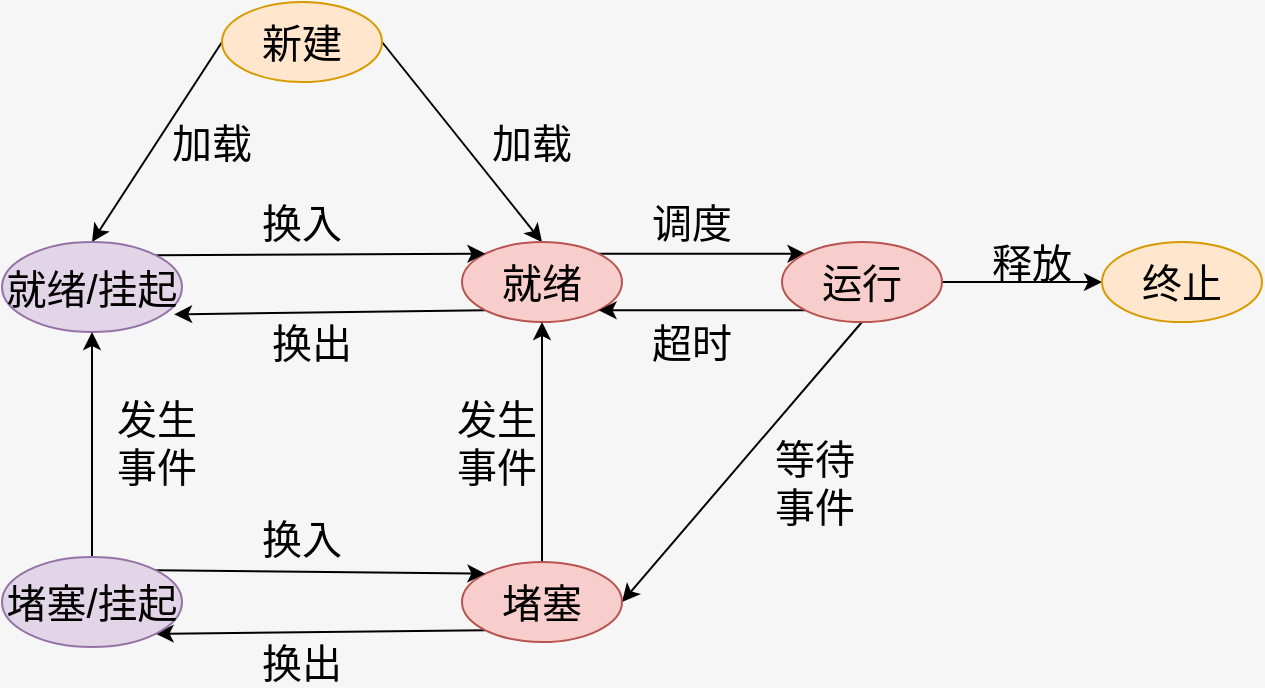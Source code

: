 <mxfile version="13.6.2" type="device"><diagram id="TRd370lZAaMtT0lFDfLy" name="第 1 页"><mxGraphModel dx="1024" dy="592" grid="1" gridSize="10" guides="1" tooltips="1" connect="1" arrows="1" fold="1" page="1" pageScale="1" pageWidth="827" pageHeight="1169" background="#F6F6F6" math="0" shadow="0"><root><mxCell id="0"/><mxCell id="1" parent="0"/><mxCell id="ZBDagsFllH7EGBUdj8Ul-56" style="rounded=0;orthogonalLoop=1;jettySize=auto;html=1;exitX=1;exitY=0.5;exitDx=0;exitDy=0;entryX=0.5;entryY=0;entryDx=0;entryDy=0;" edge="1" parent="1" source="VH9-dihHPPvnjSTCCaZD-36" target="VH9-dihHPPvnjSTCCaZD-37"><mxGeometry relative="1" as="geometry"/></mxCell><mxCell id="ZBDagsFllH7EGBUdj8Ul-59" style="edgeStyle=none;rounded=0;orthogonalLoop=1;jettySize=auto;html=1;exitX=0;exitY=0.5;exitDx=0;exitDy=0;entryX=0.5;entryY=0;entryDx=0;entryDy=0;" edge="1" parent="1" source="VH9-dihHPPvnjSTCCaZD-36" target="ZBDagsFllH7EGBUdj8Ul-58"><mxGeometry relative="1" as="geometry"/></mxCell><mxCell id="VH9-dihHPPvnjSTCCaZD-36" value="新建" style="ellipse;whiteSpace=wrap;html=1;shadow=0;labelBackgroundColor=none;sketch=0;fontSize=20;fillColor=#ffe6cc;strokeColor=#d79b00;" parent="1" vertex="1"><mxGeometry x="160" y="80" width="80" height="40" as="geometry"/></mxCell><mxCell id="VH9-dihHPPvnjSTCCaZD-42" style="edgeStyle=orthogonalEdgeStyle;curved=1;rounded=0;orthogonalLoop=1;jettySize=auto;html=1;exitX=1;exitY=0;exitDx=0;exitDy=0;entryX=0;entryY=0;entryDx=0;entryDy=0;fontSize=20;" parent="1" source="VH9-dihHPPvnjSTCCaZD-37" target="VH9-dihHPPvnjSTCCaZD-38" edge="1"><mxGeometry relative="1" as="geometry"/></mxCell><mxCell id="ZBDagsFllH7EGBUdj8Ul-63" style="edgeStyle=none;rounded=0;orthogonalLoop=1;jettySize=auto;html=1;exitX=0;exitY=1;exitDx=0;exitDy=0;entryX=0.956;entryY=0.804;entryDx=0;entryDy=0;entryPerimeter=0;" edge="1" parent="1" source="VH9-dihHPPvnjSTCCaZD-37" target="ZBDagsFllH7EGBUdj8Ul-58"><mxGeometry relative="1" as="geometry"/></mxCell><mxCell id="VH9-dihHPPvnjSTCCaZD-37" value="就绪" style="ellipse;whiteSpace=wrap;html=1;aspect=fixed;shadow=0;labelBackgroundColor=none;sketch=0;fontSize=20;fillColor=#f8cecc;strokeColor=#b85450;" parent="1" vertex="1"><mxGeometry x="280" y="200" width="80" height="40" as="geometry"/></mxCell><mxCell id="VH9-dihHPPvnjSTCCaZD-44" style="edgeStyle=orthogonalEdgeStyle;curved=1;rounded=0;orthogonalLoop=1;jettySize=auto;html=1;exitX=0;exitY=1;exitDx=0;exitDy=0;entryX=1;entryY=1;entryDx=0;entryDy=0;fontSize=20;" parent="1" source="VH9-dihHPPvnjSTCCaZD-38" target="VH9-dihHPPvnjSTCCaZD-37" edge="1"><mxGeometry relative="1" as="geometry"/></mxCell><mxCell id="VH9-dihHPPvnjSTCCaZD-45" style="edgeStyle=orthogonalEdgeStyle;curved=1;rounded=0;orthogonalLoop=1;jettySize=auto;html=1;exitX=1;exitY=0.5;exitDx=0;exitDy=0;entryX=0;entryY=0.5;entryDx=0;entryDy=0;fontSize=20;" parent="1" source="VH9-dihHPPvnjSTCCaZD-38" target="VH9-dihHPPvnjSTCCaZD-40" edge="1"><mxGeometry relative="1" as="geometry"/></mxCell><mxCell id="ZBDagsFllH7EGBUdj8Ul-57" style="rounded=0;orthogonalLoop=1;jettySize=auto;html=1;exitX=0.5;exitY=1;exitDx=0;exitDy=0;entryX=1;entryY=0.5;entryDx=0;entryDy=0;" edge="1" parent="1" source="VH9-dihHPPvnjSTCCaZD-38" target="VH9-dihHPPvnjSTCCaZD-39"><mxGeometry relative="1" as="geometry"/></mxCell><mxCell id="VH9-dihHPPvnjSTCCaZD-38" value="运行" style="ellipse;whiteSpace=wrap;html=1;aspect=fixed;shadow=0;labelBackgroundColor=none;sketch=0;fontSize=20;fillColor=#f8cecc;strokeColor=#b85450;" parent="1" vertex="1"><mxGeometry x="440" y="200" width="80" height="40" as="geometry"/></mxCell><mxCell id="VH9-dihHPPvnjSTCCaZD-48" style="edgeStyle=orthogonalEdgeStyle;curved=1;rounded=0;orthogonalLoop=1;jettySize=auto;html=1;exitX=0.5;exitY=0;exitDx=0;exitDy=0;entryX=0.5;entryY=1;entryDx=0;entryDy=0;fontSize=20;" parent="1" source="VH9-dihHPPvnjSTCCaZD-39" target="VH9-dihHPPvnjSTCCaZD-37" edge="1"><mxGeometry relative="1" as="geometry"/></mxCell><mxCell id="ZBDagsFllH7EGBUdj8Ul-66" style="edgeStyle=none;rounded=0;orthogonalLoop=1;jettySize=auto;html=1;exitX=0;exitY=1;exitDx=0;exitDy=0;entryX=1;entryY=1;entryDx=0;entryDy=0;" edge="1" parent="1" source="VH9-dihHPPvnjSTCCaZD-39" target="ZBDagsFllH7EGBUdj8Ul-61"><mxGeometry relative="1" as="geometry"/></mxCell><mxCell id="VH9-dihHPPvnjSTCCaZD-39" value="堵塞" style="ellipse;whiteSpace=wrap;html=1;aspect=fixed;shadow=0;labelBackgroundColor=none;sketch=0;fontSize=20;fillColor=#f8cecc;strokeColor=#b85450;" parent="1" vertex="1"><mxGeometry x="280" y="360" width="80" height="40" as="geometry"/></mxCell><mxCell id="VH9-dihHPPvnjSTCCaZD-40" value="终止" style="ellipse;whiteSpace=wrap;html=1;aspect=fixed;shadow=0;labelBackgroundColor=none;sketch=0;fontSize=20;fillColor=#ffe6cc;strokeColor=#d79b00;" parent="1" vertex="1"><mxGeometry x="600" y="200" width="80" height="40" as="geometry"/></mxCell><mxCell id="ZBDagsFllH7EGBUdj8Ul-1" value="调度" style="text;html=1;strokeColor=none;fillColor=none;align=center;verticalAlign=middle;whiteSpace=wrap;rounded=0;shadow=0;labelBackgroundColor=none;sketch=0;fontSize=20;" vertex="1" parent="1"><mxGeometry x="360" y="180" width="70" height="20" as="geometry"/></mxCell><mxCell id="ZBDagsFllH7EGBUdj8Ul-2" value="超时" style="text;html=1;strokeColor=none;fillColor=none;align=center;verticalAlign=middle;whiteSpace=wrap;rounded=0;shadow=0;labelBackgroundColor=none;sketch=0;fontSize=20;" vertex="1" parent="1"><mxGeometry x="360" y="240" width="70" height="20" as="geometry"/></mxCell><mxCell id="ZBDagsFllH7EGBUdj8Ul-3" value="加载" style="text;html=1;strokeColor=none;fillColor=none;align=center;verticalAlign=middle;whiteSpace=wrap;rounded=0;shadow=0;labelBackgroundColor=none;sketch=0;fontSize=20;" vertex="1" parent="1"><mxGeometry x="280" y="140" width="70" height="20" as="geometry"/></mxCell><mxCell id="ZBDagsFllH7EGBUdj8Ul-4" value="释放" style="text;html=1;strokeColor=none;fillColor=none;align=center;verticalAlign=middle;whiteSpace=wrap;rounded=0;shadow=0;labelBackgroundColor=none;sketch=0;fontSize=20;" vertex="1" parent="1"><mxGeometry x="530" y="200" width="70" height="20" as="geometry"/></mxCell><mxCell id="ZBDagsFllH7EGBUdj8Ul-5" value="等待&lt;br&gt;事件" style="text;html=1;strokeColor=none;fillColor=none;align=center;verticalAlign=middle;whiteSpace=wrap;rounded=0;shadow=0;labelBackgroundColor=none;sketch=0;fontSize=20;" vertex="1" parent="1"><mxGeometry x="414" y="295" width="85" height="50" as="geometry"/></mxCell><mxCell id="ZBDagsFllH7EGBUdj8Ul-7" value="发生&lt;br&gt;事件" style="text;html=1;strokeColor=none;fillColor=none;align=center;verticalAlign=middle;whiteSpace=wrap;rounded=0;shadow=0;labelBackgroundColor=none;sketch=0;fontSize=20;" vertex="1" parent="1"><mxGeometry x="255" y="280" width="85" height="40" as="geometry"/></mxCell><mxCell id="ZBDagsFllH7EGBUdj8Ul-62" style="edgeStyle=none;rounded=0;orthogonalLoop=1;jettySize=auto;html=1;exitX=1;exitY=0;exitDx=0;exitDy=0;entryX=0;entryY=0;entryDx=0;entryDy=0;" edge="1" parent="1" source="ZBDagsFllH7EGBUdj8Ul-58" target="VH9-dihHPPvnjSTCCaZD-37"><mxGeometry relative="1" as="geometry"/></mxCell><mxCell id="ZBDagsFllH7EGBUdj8Ul-58" value="就绪/挂起" style="ellipse;whiteSpace=wrap;html=1;aspect=fixed;shadow=0;labelBackgroundColor=none;sketch=0;fontSize=20;fillColor=#e1d5e7;strokeColor=#9673a6;" vertex="1" parent="1"><mxGeometry x="50" y="200" width="90" height="45" as="geometry"/></mxCell><mxCell id="ZBDagsFllH7EGBUdj8Ul-60" value="加载" style="text;html=1;strokeColor=none;fillColor=none;align=center;verticalAlign=middle;whiteSpace=wrap;rounded=0;shadow=0;labelBackgroundColor=none;sketch=0;fontSize=20;" vertex="1" parent="1"><mxGeometry x="120" y="140" width="70" height="20" as="geometry"/></mxCell><mxCell id="ZBDagsFllH7EGBUdj8Ul-64" style="edgeStyle=none;rounded=0;orthogonalLoop=1;jettySize=auto;html=1;exitX=0.5;exitY=0;exitDx=0;exitDy=0;" edge="1" parent="1" source="ZBDagsFllH7EGBUdj8Ul-61" target="ZBDagsFllH7EGBUdj8Ul-58"><mxGeometry relative="1" as="geometry"/></mxCell><mxCell id="ZBDagsFllH7EGBUdj8Ul-65" style="edgeStyle=none;rounded=0;orthogonalLoop=1;jettySize=auto;html=1;exitX=1;exitY=0;exitDx=0;exitDy=0;entryX=0;entryY=0;entryDx=0;entryDy=0;" edge="1" parent="1" source="ZBDagsFllH7EGBUdj8Ul-61" target="VH9-dihHPPvnjSTCCaZD-39"><mxGeometry relative="1" as="geometry"/></mxCell><mxCell id="ZBDagsFllH7EGBUdj8Ul-61" value="堵塞/挂起" style="ellipse;whiteSpace=wrap;html=1;aspect=fixed;shadow=0;labelBackgroundColor=none;sketch=0;fontSize=20;fillColor=#e1d5e7;strokeColor=#9673a6;" vertex="1" parent="1"><mxGeometry x="50" y="357.5" width="90" height="45" as="geometry"/></mxCell><mxCell id="ZBDagsFllH7EGBUdj8Ul-67" value="换出" style="text;html=1;strokeColor=none;fillColor=none;align=center;verticalAlign=middle;whiteSpace=wrap;rounded=0;shadow=0;labelBackgroundColor=none;sketch=0;fontSize=20;" vertex="1" parent="1"><mxGeometry x="170" y="240" width="70" height="20" as="geometry"/></mxCell><mxCell id="ZBDagsFllH7EGBUdj8Ul-68" value="换出" style="text;html=1;strokeColor=none;fillColor=none;align=center;verticalAlign=middle;whiteSpace=wrap;rounded=0;shadow=0;labelBackgroundColor=none;sketch=0;fontSize=20;" vertex="1" parent="1"><mxGeometry x="165" y="400" width="70" height="20" as="geometry"/></mxCell><mxCell id="ZBDagsFllH7EGBUdj8Ul-69" value="换入" style="text;html=1;strokeColor=none;fillColor=none;align=center;verticalAlign=middle;whiteSpace=wrap;rounded=0;shadow=0;labelBackgroundColor=none;sketch=0;fontSize=20;" vertex="1" parent="1"><mxGeometry x="165" y="337.5" width="70" height="20" as="geometry"/></mxCell><mxCell id="ZBDagsFllH7EGBUdj8Ul-70" value="换入" style="text;html=1;strokeColor=none;fillColor=none;align=center;verticalAlign=middle;whiteSpace=wrap;rounded=0;shadow=0;labelBackgroundColor=none;sketch=0;fontSize=20;" vertex="1" parent="1"><mxGeometry x="165" y="180" width="70" height="20" as="geometry"/></mxCell><mxCell id="ZBDagsFllH7EGBUdj8Ul-71" value="发生&lt;br&gt;事件" style="text;html=1;strokeColor=none;fillColor=none;align=center;verticalAlign=middle;whiteSpace=wrap;rounded=0;shadow=0;labelBackgroundColor=none;sketch=0;fontSize=20;" vertex="1" parent="1"><mxGeometry x="85" y="280" width="85" height="40" as="geometry"/></mxCell></root></mxGraphModel></diagram></mxfile>